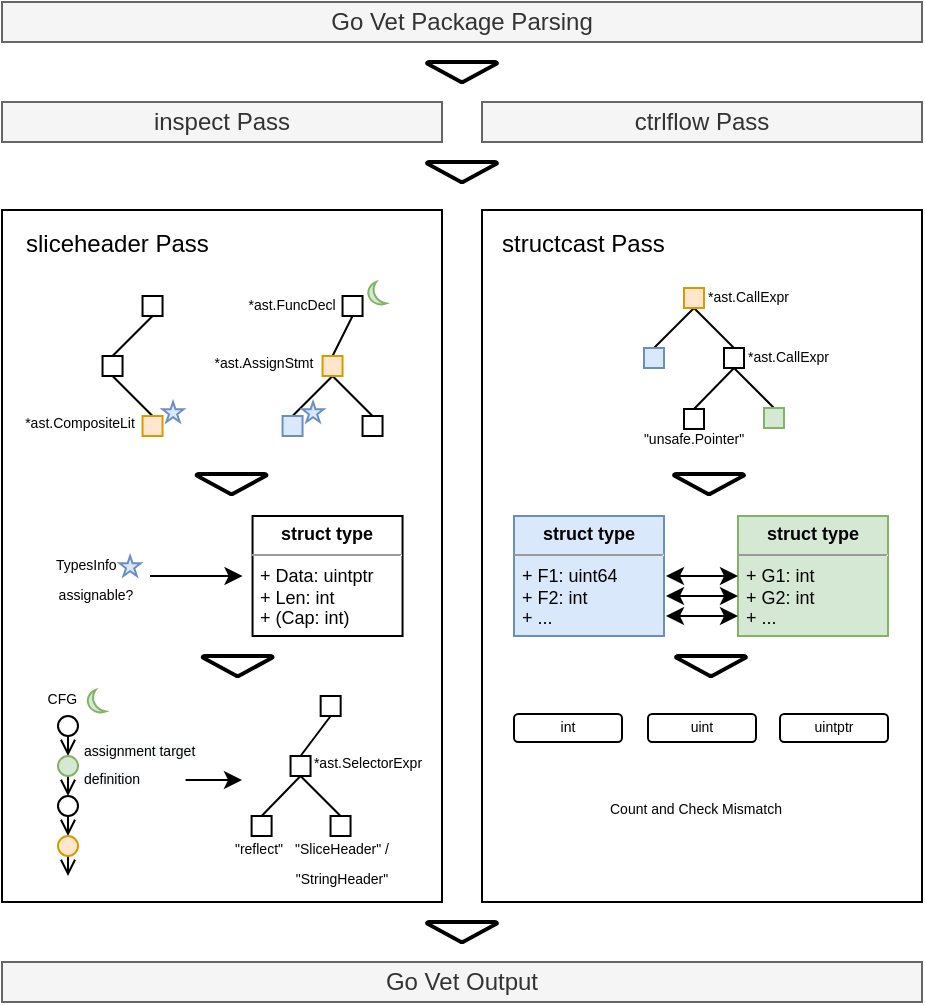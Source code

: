 <mxfile version="13.1.3" type="device"><diagram id="8fB2gQudHLD6UneftQEw" name="Page-1"><mxGraphModel dx="1447" dy="828" grid="1" gridSize="10" guides="1" tooltips="1" connect="1" arrows="1" fold="1" page="1" pageScale="1" pageWidth="1169" pageHeight="827" math="0" shadow="0"><root><mxCell id="0"/><mxCell id="1" parent="0"/><mxCell id="_v6tF-EznH95ZNMXKcYV-4" value="" style="rounded=0;whiteSpace=wrap;html=1;" vertex="1" parent="1"><mxGeometry x="80" y="194" width="220" height="346" as="geometry"/></mxCell><mxCell id="_v6tF-EznH95ZNMXKcYV-1" value="Go Vet Package Parsing" style="rounded=0;whiteSpace=wrap;html=1;fillColor=#f5f5f5;strokeColor=#666666;fontColor=#333333;" vertex="1" parent="1"><mxGeometry x="80" y="90" width="460" height="20" as="geometry"/></mxCell><mxCell id="_v6tF-EznH95ZNMXKcYV-2" value="inspect Pass" style="rounded=0;whiteSpace=wrap;html=1;fillColor=#f5f5f5;strokeColor=#666666;fontColor=#333333;" vertex="1" parent="1"><mxGeometry x="80" y="140" width="220" height="20" as="geometry"/></mxCell><mxCell id="_v6tF-EznH95ZNMXKcYV-3" value="ctrlflow Pass" style="rounded=0;whiteSpace=wrap;html=1;fillColor=#f5f5f5;strokeColor=#666666;fontColor=#333333;" vertex="1" parent="1"><mxGeometry x="320" y="140" width="220" height="20" as="geometry"/></mxCell><mxCell id="_v6tF-EznH95ZNMXKcYV-5" value="sliceheader Pass" style="text;html=1;strokeColor=none;fillColor=none;align=left;verticalAlign=bottom;whiteSpace=wrap;rounded=0;" vertex="1" parent="1"><mxGeometry x="90" y="200" width="120" height="20" as="geometry"/></mxCell><mxCell id="_v6tF-EznH95ZNMXKcYV-19" style="edgeStyle=none;rounded=0;orthogonalLoop=1;jettySize=auto;html=1;exitX=0.5;exitY=1;exitDx=0;exitDy=0;entryX=0.5;entryY=0;entryDx=0;entryDy=0;endArrow=none;endFill=0;" edge="1" parent="1" source="_v6tF-EznH95ZNMXKcYV-6" target="_v6tF-EznH95ZNMXKcYV-11"><mxGeometry relative="1" as="geometry"/></mxCell><mxCell id="_v6tF-EznH95ZNMXKcYV-22" style="edgeStyle=none;rounded=0;orthogonalLoop=1;jettySize=auto;html=1;exitX=0.5;exitY=0;exitDx=0;exitDy=0;entryX=0.5;entryY=1;entryDx=0;entryDy=0;endArrow=none;endFill=0;" edge="1" parent="1" source="_v6tF-EznH95ZNMXKcYV-6" target="_v6tF-EznH95ZNMXKcYV-10"><mxGeometry relative="1" as="geometry"/></mxCell><mxCell id="_v6tF-EznH95ZNMXKcYV-6" value="" style="rounded=0;whiteSpace=wrap;html=1;align=left;" vertex="1" parent="1"><mxGeometry x="130.27" y="267" width="10" height="10" as="geometry"/></mxCell><mxCell id="_v6tF-EznH95ZNMXKcYV-9" value="" style="rounded=0;whiteSpace=wrap;html=1;align=left;" vertex="1" parent="1"><mxGeometry x="250.27" y="237" width="10" height="10" as="geometry"/></mxCell><mxCell id="_v6tF-EznH95ZNMXKcYV-10" value="" style="rounded=0;whiteSpace=wrap;html=1;align=left;" vertex="1" parent="1"><mxGeometry x="150.27" y="237" width="10" height="10" as="geometry"/></mxCell><mxCell id="_v6tF-EznH95ZNMXKcYV-11" value="" style="rounded=0;whiteSpace=wrap;html=1;align=left;fillColor=#ffe6cc;strokeColor=#d79b00;gradientDirection=east;" vertex="1" parent="1"><mxGeometry x="150.27" y="297" width="10" height="10" as="geometry"/></mxCell><mxCell id="_v6tF-EznH95ZNMXKcYV-20" value="&lt;font style=&quot;font-size: 7px&quot;&gt;*ast.CompositeLit&lt;/font&gt;" style="text;html=1;strokeColor=none;fillColor=none;align=center;verticalAlign=middle;whiteSpace=wrap;rounded=0;labelBackgroundColor=none;" vertex="1" parent="1"><mxGeometry x="100.27" y="297" width="38" height="3" as="geometry"/></mxCell><mxCell id="_v6tF-EznH95ZNMXKcYV-30" style="edgeStyle=none;rounded=0;orthogonalLoop=1;jettySize=auto;html=1;exitX=0.5;exitY=0;exitDx=0;exitDy=0;entryX=0.5;entryY=1;entryDx=0;entryDy=0;endArrow=none;endFill=0;" edge="1" parent="1" source="_v6tF-EznH95ZNMXKcYV-23" target="_v6tF-EznH95ZNMXKcYV-9"><mxGeometry relative="1" as="geometry"/></mxCell><mxCell id="_v6tF-EznH95ZNMXKcYV-31" style="edgeStyle=none;rounded=0;orthogonalLoop=1;jettySize=auto;html=1;exitX=0.5;exitY=1;exitDx=0;exitDy=0;entryX=0.5;entryY=0;entryDx=0;entryDy=0;endArrow=none;endFill=0;" edge="1" parent="1" source="_v6tF-EznH95ZNMXKcYV-23" target="_v6tF-EznH95ZNMXKcYV-24"><mxGeometry relative="1" as="geometry"/></mxCell><mxCell id="_v6tF-EznH95ZNMXKcYV-32" style="edgeStyle=none;rounded=0;orthogonalLoop=1;jettySize=auto;html=1;exitX=0.5;exitY=1;exitDx=0;exitDy=0;entryX=0.5;entryY=0;entryDx=0;entryDy=0;endArrow=none;endFill=0;" edge="1" parent="1" source="_v6tF-EznH95ZNMXKcYV-23" target="_v6tF-EznH95ZNMXKcYV-25"><mxGeometry relative="1" as="geometry"/></mxCell><mxCell id="_v6tF-EznH95ZNMXKcYV-23" value="" style="rounded=0;whiteSpace=wrap;html=1;align=left;fillColor=#ffe6cc;strokeColor=#d79b00;" vertex="1" parent="1"><mxGeometry x="240.27" y="267" width="10" height="10" as="geometry"/></mxCell><mxCell id="_v6tF-EznH95ZNMXKcYV-24" value="" style="rounded=0;whiteSpace=wrap;html=1;align=left;" vertex="1" parent="1"><mxGeometry x="260.27" y="297" width="10" height="10" as="geometry"/></mxCell><mxCell id="_v6tF-EznH95ZNMXKcYV-25" value="" style="rounded=0;whiteSpace=wrap;html=1;align=left;fillColor=#dae8fc;strokeColor=#6c8ebf;" vertex="1" parent="1"><mxGeometry x="220.27" y="297" width="10" height="10" as="geometry"/></mxCell><mxCell id="_v6tF-EznH95ZNMXKcYV-26" value="&lt;font style=&quot;font-size: 7px&quot;&gt;*ast.AssignStmt&lt;/font&gt;" style="text;html=1;strokeColor=none;fillColor=none;align=center;verticalAlign=middle;whiteSpace=wrap;rounded=0;labelBackgroundColor=none;" vertex="1" parent="1"><mxGeometry x="192.27" y="267" width="38" height="3" as="geometry"/></mxCell><mxCell id="_v6tF-EznH95ZNMXKcYV-27" value="&lt;font style=&quot;font-size: 7px&quot;&gt;*ast.FuncDecl&lt;/font&gt;" style="text;html=1;strokeColor=none;fillColor=none;align=center;verticalAlign=middle;whiteSpace=wrap;rounded=0;labelBackgroundColor=none;" vertex="1" parent="1"><mxGeometry x="206.27" y="238" width="38" height="3" as="geometry"/></mxCell><mxCell id="_v6tF-EznH95ZNMXKcYV-29" style="edgeStyle=none;rounded=0;orthogonalLoop=1;jettySize=auto;html=1;entryX=0.25;entryY=0;entryDx=0;entryDy=0;endArrow=none;endFill=0;" edge="1" parent="1" source="_v6tF-EznH95ZNMXKcYV-23" target="_v6tF-EznH95ZNMXKcYV-23"><mxGeometry relative="1" as="geometry"/></mxCell><mxCell id="_v6tF-EznH95ZNMXKcYV-34" value="&lt;p style=&quot;margin: 4px 0px 0px ; text-align: center ; font-size: 9px&quot;&gt;&lt;b&gt;&lt;font style=&quot;font-size: 9px&quot;&gt;struct type&lt;/font&gt;&lt;/b&gt;&lt;/p&gt;&lt;hr size=&quot;1&quot; style=&quot;font-size: 9px&quot;&gt;&lt;p style=&quot;margin: 0px 0px 0px 4px ; font-size: 9px&quot;&gt;&lt;font style=&quot;font-size: 9px&quot;&gt;+ Data: uintptr&lt;/font&gt;&lt;/p&gt;&lt;p style=&quot;margin: 0px 0px 0px 4px ; font-size: 9px&quot;&gt;&lt;font style=&quot;font-size: 9px&quot;&gt;+ Len: int&lt;/font&gt;&lt;/p&gt;&lt;p style=&quot;margin: 0px 0px 0px 4px ; font-size: 9px&quot;&gt;&lt;font style=&quot;font-size: 9px&quot;&gt;+ (Cap: int)&lt;/font&gt;&lt;/p&gt;" style="verticalAlign=top;align=left;overflow=fill;fontSize=12;fontFamily=Helvetica;html=1;labelBackgroundColor=none;gradientColor=#DAE8FC;fillColor=none;strokeColor=#000000;" vertex="1" parent="1"><mxGeometry x="205.27" y="347" width="75" height="60" as="geometry"/></mxCell><mxCell id="_v6tF-EznH95ZNMXKcYV-35" value="" style="verticalLabelPosition=bottom;verticalAlign=top;html=1;shape=mxgraph.basic.star;labelBackgroundColor=none;strokeColor=#6c8ebf;fillColor=#dae8fc;align=left;" vertex="1" parent="1"><mxGeometry x="160.27" y="290" width="10.53" height="10" as="geometry"/></mxCell><mxCell id="_v6tF-EznH95ZNMXKcYV-36" value="" style="verticalLabelPosition=bottom;verticalAlign=top;html=1;shape=mxgraph.basic.star;labelBackgroundColor=none;strokeColor=#6c8ebf;fillColor=#dae8fc;align=left;" vertex="1" parent="1"><mxGeometry x="230.27" y="290" width="10.53" height="10" as="geometry"/></mxCell><mxCell id="_v6tF-EznH95ZNMXKcYV-37" value="&lt;font style=&quot;font-size: 7px&quot;&gt;TypesInfo&amp;nbsp; &amp;nbsp; &amp;nbsp;&lt;br&gt;assignable?&lt;/font&gt;" style="text;html=1;strokeColor=none;fillColor=none;align=center;verticalAlign=middle;whiteSpace=wrap;rounded=0;labelBackgroundColor=none;" vertex="1" parent="1"><mxGeometry x="100.27" y="367" width="53.73" height="20" as="geometry"/></mxCell><mxCell id="_v6tF-EznH95ZNMXKcYV-39" value="" style="verticalLabelPosition=bottom;verticalAlign=top;html=1;shape=mxgraph.basic.star;labelBackgroundColor=none;strokeColor=#6c8ebf;fillColor=#dae8fc;align=left;" vertex="1" parent="1"><mxGeometry x="138.8" y="367" width="10.53" height="10" as="geometry"/></mxCell><mxCell id="_v6tF-EznH95ZNMXKcYV-41" value="" style="strokeWidth=2;html=1;shape=mxgraph.flowchart.merge_or_storage;whiteSpace=wrap;labelBackgroundColor=none;fillColor=none;gradientColor=none;align=left;" vertex="1" parent="1"><mxGeometry x="177.27" y="326" width="35" height="10" as="geometry"/></mxCell><mxCell id="_v6tF-EznH95ZNMXKcYV-42" value="" style="strokeWidth=2;html=1;shape=mxgraph.flowchart.merge_or_storage;whiteSpace=wrap;labelBackgroundColor=none;fillColor=none;gradientColor=none;align=left;" vertex="1" parent="1"><mxGeometry x="180.33" y="417" width="35" height="10" as="geometry"/></mxCell><mxCell id="_v6tF-EznH95ZNMXKcYV-43" value="" style="verticalLabelPosition=bottom;verticalAlign=top;html=1;shape=mxgraph.basic.moon;labelBackgroundColor=none;strokeColor=#82b366;fillColor=#d5e8d4;align=left;" vertex="1" parent="1"><mxGeometry x="262.27" y="230" width="10" height="12" as="geometry"/></mxCell><mxCell id="_v6tF-EznH95ZNMXKcYV-52" style="edgeStyle=none;rounded=0;orthogonalLoop=1;jettySize=auto;html=1;exitX=0.5;exitY=1;exitDx=0;exitDy=0;entryX=0.5;entryY=0;entryDx=0;entryDy=0;endArrow=open;endFill=0;" edge="1" parent="1" source="_v6tF-EznH95ZNMXKcYV-44" target="_v6tF-EznH95ZNMXKcYV-45"><mxGeometry relative="1" as="geometry"/></mxCell><mxCell id="_v6tF-EznH95ZNMXKcYV-44" value="" style="ellipse;whiteSpace=wrap;html=1;aspect=fixed;labelBackgroundColor=none;strokeColor=#000000;fillColor=none;gradientColor=none;align=left;" vertex="1" parent="1"><mxGeometry x="108" y="447" width="10" height="10" as="geometry"/></mxCell><mxCell id="_v6tF-EznH95ZNMXKcYV-53" style="edgeStyle=none;rounded=0;orthogonalLoop=1;jettySize=auto;html=1;exitX=0.5;exitY=1;exitDx=0;exitDy=0;entryX=0.5;entryY=0;entryDx=0;entryDy=0;endArrow=open;endFill=0;" edge="1" parent="1" source="_v6tF-EznH95ZNMXKcYV-45" target="_v6tF-EznH95ZNMXKcYV-46"><mxGeometry relative="1" as="geometry"/></mxCell><mxCell id="_v6tF-EznH95ZNMXKcYV-45" value="" style="ellipse;whiteSpace=wrap;html=1;aspect=fixed;labelBackgroundColor=none;strokeColor=#82b366;fillColor=#d5e8d4;align=left;" vertex="1" parent="1"><mxGeometry x="108" y="467" width="10" height="10" as="geometry"/></mxCell><mxCell id="_v6tF-EznH95ZNMXKcYV-54" style="edgeStyle=none;rounded=0;orthogonalLoop=1;jettySize=auto;html=1;exitX=0.5;exitY=1;exitDx=0;exitDy=0;entryX=0.5;entryY=0;entryDx=0;entryDy=0;endArrow=open;endFill=0;" edge="1" parent="1" source="_v6tF-EznH95ZNMXKcYV-46" target="_v6tF-EznH95ZNMXKcYV-47"><mxGeometry relative="1" as="geometry"/></mxCell><mxCell id="_v6tF-EznH95ZNMXKcYV-46" value="" style="ellipse;whiteSpace=wrap;html=1;aspect=fixed;labelBackgroundColor=none;strokeColor=#000000;fillColor=none;gradientColor=none;align=left;" vertex="1" parent="1"><mxGeometry x="108" y="487" width="10" height="10" as="geometry"/></mxCell><mxCell id="_v6tF-EznH95ZNMXKcYV-55" style="edgeStyle=none;rounded=0;orthogonalLoop=1;jettySize=auto;html=1;exitX=0.5;exitY=1;exitDx=0;exitDy=0;endArrow=open;endFill=0;" edge="1" parent="1" source="_v6tF-EznH95ZNMXKcYV-47"><mxGeometry relative="1" as="geometry"><mxPoint x="113.007" y="527" as="targetPoint"/></mxGeometry></mxCell><mxCell id="_v6tF-EznH95ZNMXKcYV-47" value="" style="ellipse;whiteSpace=wrap;html=1;aspect=fixed;labelBackgroundColor=none;strokeColor=#d79b00;fillColor=#ffe6cc;align=left;" vertex="1" parent="1"><mxGeometry x="108" y="507" width="10" height="10" as="geometry"/></mxCell><mxCell id="_v6tF-EznH95ZNMXKcYV-50" value="" style="verticalLabelPosition=bottom;verticalAlign=top;html=1;shape=mxgraph.basic.moon;labelBackgroundColor=none;strokeColor=#82b366;fillColor=#d5e8d4;align=left;" vertex="1" parent="1"><mxGeometry x="122" y="434" width="10" height="12" as="geometry"/></mxCell><mxCell id="_v6tF-EznH95ZNMXKcYV-51" value="&lt;font style=&quot;font-size: 7px&quot;&gt;CFG&amp;nbsp; &amp;nbsp; &amp;nbsp;&amp;nbsp;&lt;br&gt;&lt;/font&gt;" style="text;html=1;strokeColor=none;fillColor=none;align=center;verticalAlign=middle;whiteSpace=wrap;rounded=0;labelBackgroundColor=none;" vertex="1" parent="1"><mxGeometry x="90" y="427" width="52" height="20" as="geometry"/></mxCell><mxCell id="_v6tF-EznH95ZNMXKcYV-57" value="&lt;span style=&quot;color: rgb(0 , 0 , 0) ; font-family: &amp;#34;helvetica&amp;#34; ; font-size: 7px ; font-style: normal ; font-weight: 400 ; letter-spacing: normal ; text-align: center ; text-indent: 0px ; text-transform: none ; word-spacing: 0px ; background-color: rgb(248 , 249 , 250) ; float: none ; display: inline ; line-height: 70%&quot;&gt;assignment target&lt;br&gt;definition&lt;br&gt;&lt;/span&gt;" style="text;whiteSpace=wrap;html=1;" vertex="1" parent="1"><mxGeometry x="119.27" y="449" width="70" height="30" as="geometry"/></mxCell><mxCell id="_v6tF-EznH95ZNMXKcYV-65" style="edgeStyle=none;rounded=0;orthogonalLoop=1;jettySize=auto;html=1;exitX=0.5;exitY=1;exitDx=0;exitDy=0;entryX=0.5;entryY=0;entryDx=0;entryDy=0;endArrow=none;endFill=0;" edge="1" parent="1" source="_v6tF-EznH95ZNMXKcYV-67" target="_v6tF-EznH95ZNMXKcYV-69"><mxGeometry relative="1" as="geometry"/></mxCell><mxCell id="_v6tF-EznH95ZNMXKcYV-66" style="edgeStyle=none;rounded=0;orthogonalLoop=1;jettySize=auto;html=1;exitX=0.5;exitY=0;exitDx=0;exitDy=0;entryX=0.5;entryY=1;entryDx=0;entryDy=0;endArrow=none;endFill=0;" edge="1" parent="1" source="_v6tF-EznH95ZNMXKcYV-67" target="_v6tF-EznH95ZNMXKcYV-68"><mxGeometry relative="1" as="geometry"/></mxCell><mxCell id="_v6tF-EznH95ZNMXKcYV-77" style="edgeStyle=none;rounded=0;orthogonalLoop=1;jettySize=auto;html=1;exitX=0.5;exitY=1;exitDx=0;exitDy=0;entryX=0.5;entryY=0;entryDx=0;entryDy=0;endArrow=none;endFill=0;" edge="1" parent="1" source="_v6tF-EznH95ZNMXKcYV-67" target="_v6tF-EznH95ZNMXKcYV-75"><mxGeometry relative="1" as="geometry"/></mxCell><mxCell id="_v6tF-EznH95ZNMXKcYV-67" value="" style="rounded=0;whiteSpace=wrap;html=1;align=left;" vertex="1" parent="1"><mxGeometry x="224.27" y="467" width="10" height="10" as="geometry"/></mxCell><mxCell id="_v6tF-EznH95ZNMXKcYV-68" value="" style="rounded=0;whiteSpace=wrap;html=1;align=left;" vertex="1" parent="1"><mxGeometry x="239.33" y="437" width="10" height="10" as="geometry"/></mxCell><mxCell id="_v6tF-EznH95ZNMXKcYV-69" value="" style="rounded=0;whiteSpace=wrap;html=1;align=left;gradientDirection=east;" vertex="1" parent="1"><mxGeometry x="244.27" y="497" width="10" height="10" as="geometry"/></mxCell><mxCell id="_v6tF-EznH95ZNMXKcYV-70" value="&lt;font style=&quot;font-size: 7px&quot;&gt;*ast.SelectorExpr&lt;br&gt;&lt;/font&gt;" style="text;html=1;strokeColor=none;fillColor=none;align=center;verticalAlign=middle;whiteSpace=wrap;rounded=0;labelBackgroundColor=none;" vertex="1" parent="1"><mxGeometry x="244.27" y="467" width="38" height="3" as="geometry"/></mxCell><mxCell id="_v6tF-EznH95ZNMXKcYV-75" value="" style="rounded=0;whiteSpace=wrap;html=1;align=left;gradientDirection=east;" vertex="1" parent="1"><mxGeometry x="204.8" y="497" width="10" height="10" as="geometry"/></mxCell><mxCell id="_v6tF-EznH95ZNMXKcYV-80" value="&lt;font style=&quot;font-size: 7px ; line-height: 20%&quot;&gt;&quot;SliceHeader&quot; / &quot;StringHeader&quot;&lt;br&gt;&lt;/font&gt;" style="text;html=1;strokeColor=none;fillColor=none;align=center;verticalAlign=middle;whiteSpace=wrap;rounded=0;labelBackgroundColor=none;" vertex="1" parent="1"><mxGeometry x="218.27" y="504" width="64" height="30" as="geometry"/></mxCell><mxCell id="_v6tF-EznH95ZNMXKcYV-83" value="&lt;font style=&quot;font-size: 7px ; line-height: 20%&quot;&gt;&quot;reflect&quot;&lt;br&gt;&lt;/font&gt;" style="text;html=1;strokeColor=none;fillColor=none;align=center;verticalAlign=middle;whiteSpace=wrap;rounded=0;labelBackgroundColor=none;" vertex="1" parent="1"><mxGeometry x="193.8" y="505" width="29.2" height="13" as="geometry"/></mxCell><mxCell id="_v6tF-EznH95ZNMXKcYV-84" value="" style="endArrow=classic;html=1;" edge="1" parent="1" source="_v6tF-EznH95ZNMXKcYV-37"><mxGeometry width="50" height="50" relative="1" as="geometry"><mxPoint x="110.27" y="427" as="sourcePoint"/><mxPoint x="200.27" y="377" as="targetPoint"/></mxGeometry></mxCell><mxCell id="_v6tF-EznH95ZNMXKcYV-86" value="" style="endArrow=classic;html=1;exitX=0.75;exitY=1;exitDx=0;exitDy=0;" edge="1" parent="1" source="_v6tF-EznH95ZNMXKcYV-57"><mxGeometry width="50" height="50" relative="1" as="geometry"><mxPoint x="110.27" y="427" as="sourcePoint"/><mxPoint x="200" y="479" as="targetPoint"/></mxGeometry></mxCell><mxCell id="_v6tF-EznH95ZNMXKcYV-88" value="" style="strokeWidth=2;html=1;shape=mxgraph.flowchart.merge_or_storage;whiteSpace=wrap;labelBackgroundColor=none;fillColor=none;gradientColor=none;align=left;" vertex="1" parent="1"><mxGeometry x="292.5" y="120" width="35" height="10" as="geometry"/></mxCell><mxCell id="_v6tF-EznH95ZNMXKcYV-89" value="" style="strokeWidth=2;html=1;shape=mxgraph.flowchart.merge_or_storage;whiteSpace=wrap;labelBackgroundColor=none;fillColor=none;gradientColor=none;align=left;" vertex="1" parent="1"><mxGeometry x="292.5" y="170" width="35" height="10" as="geometry"/></mxCell><mxCell id="_v6tF-EznH95ZNMXKcYV-90" value="" style="strokeWidth=2;html=1;shape=mxgraph.flowchart.merge_or_storage;whiteSpace=wrap;labelBackgroundColor=none;fillColor=none;gradientColor=none;align=left;" vertex="1" parent="1"><mxGeometry x="292.5" y="550" width="35" height="10" as="geometry"/></mxCell><mxCell id="_v6tF-EznH95ZNMXKcYV-91" value="Go Vet Output" style="rounded=0;whiteSpace=wrap;html=1;fillColor=#f5f5f5;strokeColor=#666666;fontColor=#333333;" vertex="1" parent="1"><mxGeometry x="80" y="570" width="460" height="20" as="geometry"/></mxCell><mxCell id="_v6tF-EznH95ZNMXKcYV-92" value="" style="rounded=0;whiteSpace=wrap;html=1;" vertex="1" parent="1"><mxGeometry x="320" y="194" width="220" height="346" as="geometry"/></mxCell><mxCell id="_v6tF-EznH95ZNMXKcYV-93" value="structcast Pass" style="text;html=1;strokeColor=none;fillColor=none;align=left;verticalAlign=bottom;whiteSpace=wrap;rounded=0;" vertex="1" parent="1"><mxGeometry x="327.5" y="200" width="120" height="20" as="geometry"/></mxCell><mxCell id="_v6tF-EznH95ZNMXKcYV-105" style="edgeStyle=none;rounded=0;orthogonalLoop=1;jettySize=auto;html=1;exitX=0.5;exitY=1;exitDx=0;exitDy=0;entryX=0.5;entryY=0;entryDx=0;entryDy=0;endArrow=none;endFill=0;" edge="1" parent="1" source="_v6tF-EznH95ZNMXKcYV-94" target="_v6tF-EznH95ZNMXKcYV-101"><mxGeometry relative="1" as="geometry"/></mxCell><mxCell id="_v6tF-EznH95ZNMXKcYV-106" style="edgeStyle=none;rounded=0;orthogonalLoop=1;jettySize=auto;html=1;exitX=0.5;exitY=1;exitDx=0;exitDy=0;entryX=0.5;entryY=0;entryDx=0;entryDy=0;endArrow=none;endFill=0;" edge="1" parent="1" source="_v6tF-EznH95ZNMXKcYV-94" target="_v6tF-EznH95ZNMXKcYV-102"><mxGeometry relative="1" as="geometry"/></mxCell><mxCell id="_v6tF-EznH95ZNMXKcYV-94" value="" style="rounded=0;whiteSpace=wrap;html=1;labelBackgroundColor=none;strokeColor=#000000;fillColor=none;gradientColor=none;align=left;" vertex="1" parent="1"><mxGeometry x="441" y="263" width="10" height="10" as="geometry"/></mxCell><mxCell id="_v6tF-EznH95ZNMXKcYV-103" style="edgeStyle=none;rounded=0;orthogonalLoop=1;jettySize=auto;html=1;exitX=0.5;exitY=1;exitDx=0;exitDy=0;entryX=0.5;entryY=0;entryDx=0;entryDy=0;endArrow=none;endFill=0;" edge="1" parent="1" source="_v6tF-EznH95ZNMXKcYV-95" target="_v6tF-EznH95ZNMXKcYV-100"><mxGeometry relative="1" as="geometry"/></mxCell><mxCell id="_v6tF-EznH95ZNMXKcYV-104" style="edgeStyle=none;rounded=0;orthogonalLoop=1;jettySize=auto;html=1;exitX=0.5;exitY=1;exitDx=0;exitDy=0;entryX=0.5;entryY=0;entryDx=0;entryDy=0;endArrow=none;endFill=0;" edge="1" parent="1" source="_v6tF-EznH95ZNMXKcYV-95" target="_v6tF-EznH95ZNMXKcYV-94"><mxGeometry relative="1" as="geometry"/></mxCell><mxCell id="_v6tF-EznH95ZNMXKcYV-95" value="" style="rounded=0;whiteSpace=wrap;html=1;labelBackgroundColor=none;strokeColor=#d79b00;fillColor=#ffe6cc;align=left;" vertex="1" parent="1"><mxGeometry x="421" y="233" width="10" height="10" as="geometry"/></mxCell><mxCell id="_v6tF-EznH95ZNMXKcYV-97" value="&lt;font style=&quot;font-size: 7px&quot;&gt;*ast.CallExpr&lt;/font&gt;" style="text;html=1;strokeColor=none;fillColor=none;align=left;verticalAlign=middle;whiteSpace=wrap;rounded=0;labelBackgroundColor=none;" vertex="1" parent="1"><mxGeometry x="431" y="226" width="40" height="20" as="geometry"/></mxCell><mxCell id="_v6tF-EznH95ZNMXKcYV-99" value="&lt;font style=&quot;font-size: 7px&quot;&gt;*ast.CallExpr&lt;/font&gt;" style="text;html=1;strokeColor=none;fillColor=none;align=left;verticalAlign=middle;whiteSpace=wrap;rounded=0;labelBackgroundColor=none;" vertex="1" parent="1"><mxGeometry x="451" y="256" width="40" height="20" as="geometry"/></mxCell><mxCell id="_v6tF-EznH95ZNMXKcYV-100" value="" style="rounded=0;whiteSpace=wrap;html=1;labelBackgroundColor=none;strokeColor=#6c8ebf;fillColor=#dae8fc;align=left;" vertex="1" parent="1"><mxGeometry x="401" y="263" width="10" height="10" as="geometry"/></mxCell><mxCell id="_v6tF-EznH95ZNMXKcYV-101" value="" style="rounded=0;whiteSpace=wrap;html=1;labelBackgroundColor=none;strokeColor=#000000;fillColor=none;gradientColor=none;align=left;" vertex="1" parent="1"><mxGeometry x="421" y="293.5" width="10" height="10" as="geometry"/></mxCell><mxCell id="_v6tF-EznH95ZNMXKcYV-102" value="" style="rounded=0;whiteSpace=wrap;html=1;labelBackgroundColor=none;strokeColor=#82b366;fillColor=#d5e8d4;align=left;" vertex="1" parent="1"><mxGeometry x="461" y="293" width="10" height="10" as="geometry"/></mxCell><mxCell id="_v6tF-EznH95ZNMXKcYV-107" value="&lt;font style=&quot;font-size: 7px&quot;&gt;&quot;unsafe.Pointer&quot;&lt;/font&gt;" style="text;html=1;strokeColor=none;fillColor=none;align=center;verticalAlign=middle;whiteSpace=wrap;rounded=0;labelBackgroundColor=none;" vertex="1" parent="1"><mxGeometry x="404" y="303" width="44" height="8" as="geometry"/></mxCell><mxCell id="_v6tF-EznH95ZNMXKcYV-109" value="" style="strokeWidth=2;html=1;shape=mxgraph.flowchart.merge_or_storage;whiteSpace=wrap;labelBackgroundColor=none;fillColor=none;gradientColor=none;align=left;" vertex="1" parent="1"><mxGeometry x="416" y="326" width="35" height="10" as="geometry"/></mxCell><mxCell id="_v6tF-EznH95ZNMXKcYV-110" value="&lt;p style=&quot;margin: 4px 0px 0px ; text-align: center ; font-size: 9px&quot;&gt;&lt;b&gt;&lt;font style=&quot;font-size: 9px&quot;&gt;struct type&lt;/font&gt;&lt;/b&gt;&lt;/p&gt;&lt;hr size=&quot;1&quot; style=&quot;font-size: 9px&quot;&gt;&lt;p style=&quot;margin: 0px 0px 0px 4px ; font-size: 9px&quot;&gt;&lt;font style=&quot;font-size: 9px&quot;&gt;+ F1: uint64&lt;/font&gt;&lt;/p&gt;&lt;p style=&quot;margin: 0px 0px 0px 4px ; font-size: 9px&quot;&gt;&lt;font style=&quot;font-size: 9px&quot;&gt;+ F2: int&lt;/font&gt;&lt;/p&gt;&lt;p style=&quot;margin: 0px 0px 0px 4px ; font-size: 9px&quot;&gt;&lt;font style=&quot;font-size: 9px&quot;&gt;+ ...&lt;/font&gt;&lt;/p&gt;" style="verticalAlign=top;align=left;overflow=fill;fontSize=12;fontFamily=Helvetica;html=1;labelBackgroundColor=none;fillColor=#dae8fc;strokeColor=#6c8ebf;" vertex="1" parent="1"><mxGeometry x="336" y="347" width="75" height="60" as="geometry"/></mxCell><mxCell id="_v6tF-EznH95ZNMXKcYV-111" value="&lt;p style=&quot;margin: 4px 0px 0px ; text-align: center ; font-size: 9px&quot;&gt;&lt;b&gt;&lt;font style=&quot;font-size: 9px&quot;&gt;struct type&lt;/font&gt;&lt;/b&gt;&lt;/p&gt;&lt;hr size=&quot;1&quot; style=&quot;font-size: 9px&quot;&gt;&lt;p style=&quot;margin: 0px 0px 0px 4px ; font-size: 9px&quot;&gt;&lt;font style=&quot;font-size: 9px&quot;&gt;+ G1: int&lt;/font&gt;&lt;/p&gt;&lt;p style=&quot;margin: 0px 0px 0px 4px ; font-size: 9px&quot;&gt;&lt;font style=&quot;font-size: 9px&quot;&gt;+ G2: int&lt;/font&gt;&lt;/p&gt;&lt;p style=&quot;margin: 0px 0px 0px 4px ; font-size: 9px&quot;&gt;&lt;font style=&quot;font-size: 9px&quot;&gt;+ ...&lt;/font&gt;&lt;/p&gt;" style="verticalAlign=top;align=left;overflow=fill;fontSize=12;fontFamily=Helvetica;html=1;labelBackgroundColor=none;fillColor=#d5e8d4;strokeColor=#82b366;" vertex="1" parent="1"><mxGeometry x="448" y="347" width="75" height="60" as="geometry"/></mxCell><mxCell id="_v6tF-EznH95ZNMXKcYV-112" value="" style="endArrow=classic;startArrow=classic;html=1;entryX=0;entryY=0.5;entryDx=0;entryDy=0;" edge="1" parent="1" target="_v6tF-EznH95ZNMXKcYV-111"><mxGeometry width="50" height="50" relative="1" as="geometry"><mxPoint x="412" y="377" as="sourcePoint"/><mxPoint x="460" y="420" as="targetPoint"/></mxGeometry></mxCell><mxCell id="_v6tF-EznH95ZNMXKcYV-113" value="" style="endArrow=classic;startArrow=classic;html=1;entryX=0;entryY=0.5;entryDx=0;entryDy=0;" edge="1" parent="1"><mxGeometry width="50" height="50" relative="1" as="geometry"><mxPoint x="412" y="387" as="sourcePoint"/><mxPoint x="448" y="387" as="targetPoint"/><Array as="points"><mxPoint x="420" y="387"/></Array></mxGeometry></mxCell><mxCell id="_v6tF-EznH95ZNMXKcYV-114" value="" style="endArrow=classic;startArrow=classic;html=1;entryX=0;entryY=0.5;entryDx=0;entryDy=0;" edge="1" parent="1"><mxGeometry width="50" height="50" relative="1" as="geometry"><mxPoint x="412" y="397" as="sourcePoint"/><mxPoint x="448" y="397" as="targetPoint"/></mxGeometry></mxCell><mxCell id="_v6tF-EznH95ZNMXKcYV-115" value="" style="strokeWidth=2;html=1;shape=mxgraph.flowchart.merge_or_storage;whiteSpace=wrap;labelBackgroundColor=none;fillColor=none;gradientColor=none;align=left;" vertex="1" parent="1"><mxGeometry x="417" y="417" width="35" height="10" as="geometry"/></mxCell><mxCell id="_v6tF-EznH95ZNMXKcYV-116" value="&lt;font style=&quot;font-size: 7px&quot;&gt;int&lt;/font&gt;" style="rounded=1;whiteSpace=wrap;html=1;labelBackgroundColor=none;strokeColor=#000000;fillColor=none;gradientColor=none;align=center;verticalAlign=bottom;" vertex="1" parent="1"><mxGeometry x="336" y="446" width="54" height="14" as="geometry"/></mxCell><mxCell id="_v6tF-EznH95ZNMXKcYV-119" value="&lt;font style=&quot;font-size: 7px&quot;&gt;Count and Check Mismatch&lt;/font&gt;" style="text;html=1;strokeColor=none;fillColor=none;align=center;verticalAlign=middle;whiteSpace=wrap;rounded=0;labelBackgroundColor=none;" vertex="1" parent="1"><mxGeometry x="337" y="482" width="180" height="20" as="geometry"/></mxCell><mxCell id="_v6tF-EznH95ZNMXKcYV-120" value="&lt;font style=&quot;font-size: 7px&quot;&gt;uintptr&lt;/font&gt;" style="rounded=1;whiteSpace=wrap;html=1;labelBackgroundColor=none;strokeColor=#000000;fillColor=none;gradientColor=none;align=center;verticalAlign=bottom;" vertex="1" parent="1"><mxGeometry x="469" y="446" width="54" height="14" as="geometry"/></mxCell><mxCell id="_v6tF-EznH95ZNMXKcYV-121" value="&lt;font style=&quot;font-size: 7px&quot;&gt;uint&lt;/font&gt;" style="rounded=1;whiteSpace=wrap;html=1;labelBackgroundColor=none;strokeColor=#000000;fillColor=none;gradientColor=none;align=center;verticalAlign=bottom;" vertex="1" parent="1"><mxGeometry x="403" y="446" width="54" height="14" as="geometry"/></mxCell></root></mxGraphModel></diagram></mxfile>